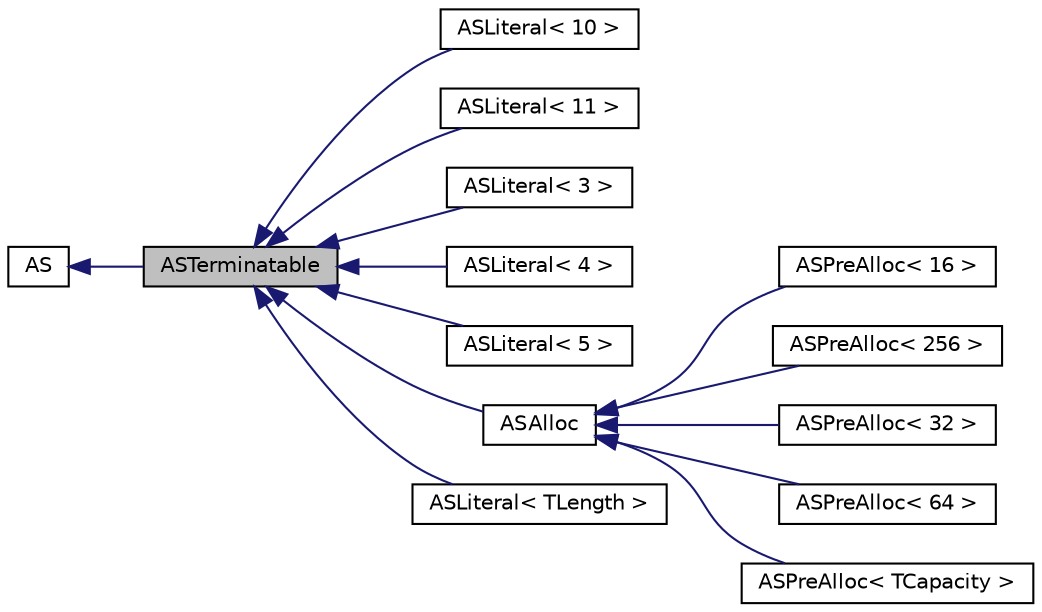 digraph "ASTerminatable"
{
  edge [fontname="Helvetica",fontsize="10",labelfontname="Helvetica",labelfontsize="10"];
  node [fontname="Helvetica",fontsize="10",shape=record];
  rankdir="LR";
  Node1 [label="ASTerminatable",height=0.2,width=0.4,color="black", fillcolor="grey75", style="filled", fontcolor="black"];
  Node2 -> Node1 [dir="back",color="midnightblue",fontsize="10",style="solid",fontname="Helvetica"];
  Node2 [label="AS",height=0.2,width=0.4,color="black", fillcolor="white", style="filled",URL="$classaworx_1_1lib_1_1strings_1_1AS.html"];
  Node1 -> Node3 [dir="back",color="midnightblue",fontsize="10",style="solid",fontname="Helvetica"];
  Node3 [label="ASLiteral\< 10 \>",height=0.2,width=0.4,color="black", fillcolor="white", style="filled",URL="$classaworx_1_1lib_1_1strings_1_1ASLiteral.html"];
  Node1 -> Node4 [dir="back",color="midnightblue",fontsize="10",style="solid",fontname="Helvetica"];
  Node4 [label="ASLiteral\< 11 \>",height=0.2,width=0.4,color="black", fillcolor="white", style="filled",URL="$classaworx_1_1lib_1_1strings_1_1ASLiteral.html"];
  Node1 -> Node5 [dir="back",color="midnightblue",fontsize="10",style="solid",fontname="Helvetica"];
  Node5 [label="ASLiteral\< 3 \>",height=0.2,width=0.4,color="black", fillcolor="white", style="filled",URL="$classaworx_1_1lib_1_1strings_1_1ASLiteral.html"];
  Node1 -> Node6 [dir="back",color="midnightblue",fontsize="10",style="solid",fontname="Helvetica"];
  Node6 [label="ASLiteral\< 4 \>",height=0.2,width=0.4,color="black", fillcolor="white", style="filled",URL="$classaworx_1_1lib_1_1strings_1_1ASLiteral.html"];
  Node1 -> Node7 [dir="back",color="midnightblue",fontsize="10",style="solid",fontname="Helvetica"];
  Node7 [label="ASLiteral\< 5 \>",height=0.2,width=0.4,color="black", fillcolor="white", style="filled",URL="$classaworx_1_1lib_1_1strings_1_1ASLiteral.html"];
  Node1 -> Node8 [dir="back",color="midnightblue",fontsize="10",style="solid",fontname="Helvetica"];
  Node8 [label="ASAlloc",height=0.2,width=0.4,color="black", fillcolor="white", style="filled",URL="$classaworx_1_1lib_1_1strings_1_1ASAlloc.html"];
  Node8 -> Node9 [dir="back",color="midnightblue",fontsize="10",style="solid",fontname="Helvetica"];
  Node9 [label="ASPreAlloc\< 16 \>",height=0.2,width=0.4,color="black", fillcolor="white", style="filled",URL="$classaworx_1_1lib_1_1strings_1_1ASPreAlloc.html"];
  Node8 -> Node10 [dir="back",color="midnightblue",fontsize="10",style="solid",fontname="Helvetica"];
  Node10 [label="ASPreAlloc\< 256 \>",height=0.2,width=0.4,color="black", fillcolor="white", style="filled",URL="$classaworx_1_1lib_1_1strings_1_1ASPreAlloc.html"];
  Node8 -> Node11 [dir="back",color="midnightblue",fontsize="10",style="solid",fontname="Helvetica"];
  Node11 [label="ASPreAlloc\< 32 \>",height=0.2,width=0.4,color="black", fillcolor="white", style="filled",URL="$classaworx_1_1lib_1_1strings_1_1ASPreAlloc.html"];
  Node8 -> Node12 [dir="back",color="midnightblue",fontsize="10",style="solid",fontname="Helvetica"];
  Node12 [label="ASPreAlloc\< 64 \>",height=0.2,width=0.4,color="black", fillcolor="white", style="filled",URL="$classaworx_1_1lib_1_1strings_1_1ASPreAlloc.html"];
  Node8 -> Node13 [dir="back",color="midnightblue",fontsize="10",style="solid",fontname="Helvetica"];
  Node13 [label="ASPreAlloc\< TCapacity \>",height=0.2,width=0.4,color="black", fillcolor="white", style="filled",URL="$classaworx_1_1lib_1_1strings_1_1ASPreAlloc.html"];
  Node1 -> Node14 [dir="back",color="midnightblue",fontsize="10",style="solid",fontname="Helvetica"];
  Node14 [label="ASLiteral\< TLength \>",height=0.2,width=0.4,color="black", fillcolor="white", style="filled",URL="$classaworx_1_1lib_1_1strings_1_1ASLiteral.html"];
}
